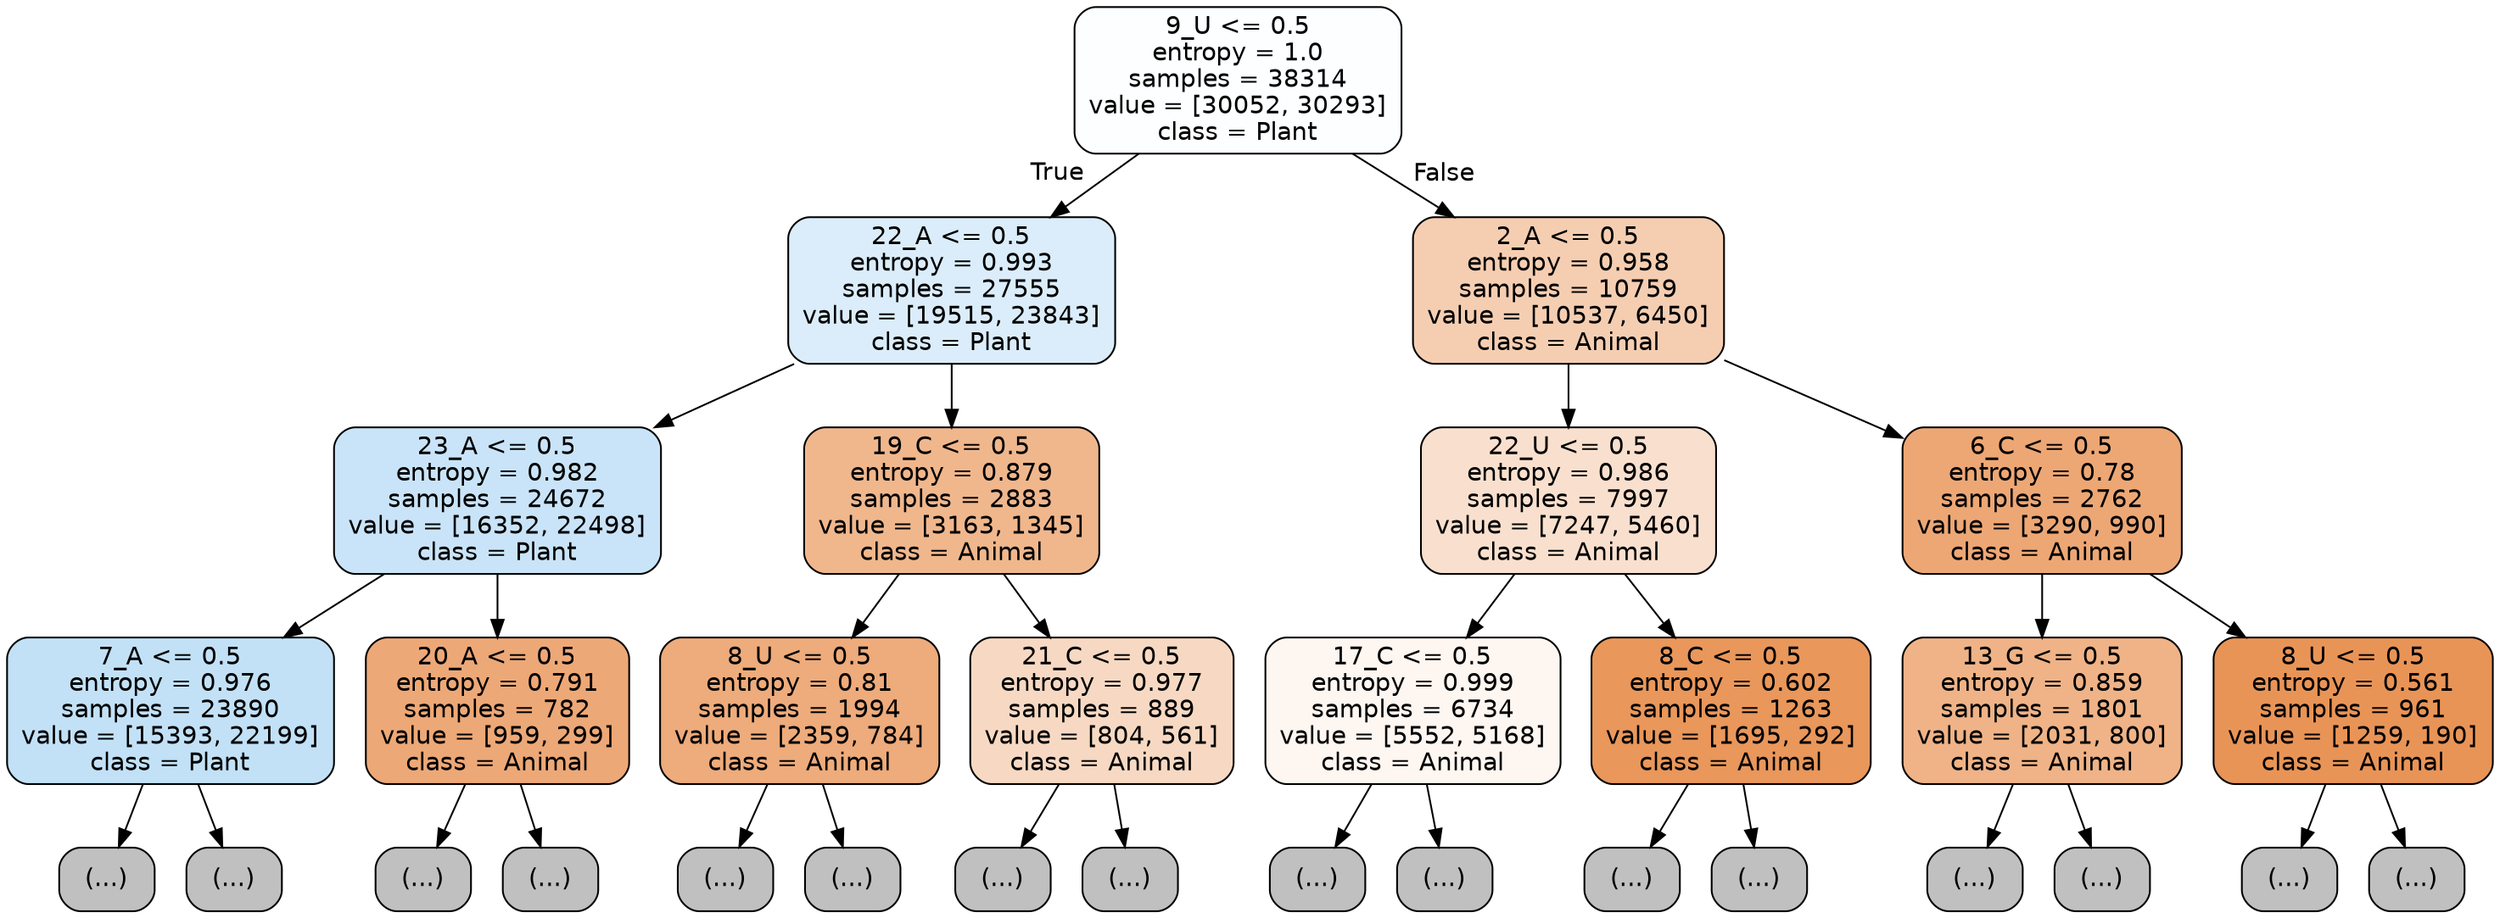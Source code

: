digraph Tree {
node [shape=box, style="filled, rounded", color="black", fontname="helvetica"] ;
edge [fontname="helvetica"] ;
0 [label="9_U <= 0.5\nentropy = 1.0\nsamples = 38314\nvalue = [30052, 30293]\nclass = Plant", fillcolor="#fdfeff"] ;
1 [label="22_A <= 0.5\nentropy = 0.993\nsamples = 27555\nvalue = [19515, 23843]\nclass = Plant", fillcolor="#dbedfa"] ;
0 -> 1 [labeldistance=2.5, labelangle=45, headlabel="True"] ;
2 [label="23_A <= 0.5\nentropy = 0.982\nsamples = 24672\nvalue = [16352, 22498]\nclass = Plant", fillcolor="#c9e4f8"] ;
1 -> 2 ;
3 [label="7_A <= 0.5\nentropy = 0.976\nsamples = 23890\nvalue = [15393, 22199]\nclass = Plant", fillcolor="#c2e1f7"] ;
2 -> 3 ;
4 [label="(...)", fillcolor="#C0C0C0"] ;
3 -> 4 ;
7399 [label="(...)", fillcolor="#C0C0C0"] ;
3 -> 7399 ;
10168 [label="20_A <= 0.5\nentropy = 0.791\nsamples = 782\nvalue = [959, 299]\nclass = Animal", fillcolor="#eda877"] ;
2 -> 10168 ;
10169 [label="(...)", fillcolor="#C0C0C0"] ;
10168 -> 10169 ;
10472 [label="(...)", fillcolor="#C0C0C0"] ;
10168 -> 10472 ;
10571 [label="19_C <= 0.5\nentropy = 0.879\nsamples = 2883\nvalue = [3163, 1345]\nclass = Animal", fillcolor="#f0b78d"] ;
1 -> 10571 ;
10572 [label="8_U <= 0.5\nentropy = 0.81\nsamples = 1994\nvalue = [2359, 784]\nclass = Animal", fillcolor="#eeab7b"] ;
10571 -> 10572 ;
10573 [label="(...)", fillcolor="#C0C0C0"] ;
10572 -> 10573 ;
11318 [label="(...)", fillcolor="#C0C0C0"] ;
10572 -> 11318 ;
11571 [label="21_C <= 0.5\nentropy = 0.977\nsamples = 889\nvalue = [804, 561]\nclass = Animal", fillcolor="#f7d9c3"] ;
10571 -> 11571 ;
11572 [label="(...)", fillcolor="#C0C0C0"] ;
11571 -> 11572 ;
11821 [label="(...)", fillcolor="#C0C0C0"] ;
11571 -> 11821 ;
11916 [label="2_A <= 0.5\nentropy = 0.958\nsamples = 10759\nvalue = [10537, 6450]\nclass = Animal", fillcolor="#f5ceb2"] ;
0 -> 11916 [labeldistance=2.5, labelangle=-45, headlabel="False"] ;
11917 [label="22_U <= 0.5\nentropy = 0.986\nsamples = 7997\nvalue = [7247, 5460]\nclass = Animal", fillcolor="#f9e0ce"] ;
11916 -> 11917 ;
11918 [label="17_C <= 0.5\nentropy = 0.999\nsamples = 6734\nvalue = [5552, 5168]\nclass = Animal", fillcolor="#fdf6f1"] ;
11917 -> 11918 ;
11919 [label="(...)", fillcolor="#C0C0C0"] ;
11918 -> 11919 ;
14458 [label="(...)", fillcolor="#C0C0C0"] ;
11918 -> 14458 ;
15209 [label="8_C <= 0.5\nentropy = 0.602\nsamples = 1263\nvalue = [1695, 292]\nclass = Animal", fillcolor="#e9975b"] ;
11917 -> 15209 ;
15210 [label="(...)", fillcolor="#C0C0C0"] ;
15209 -> 15210 ;
15509 [label="(...)", fillcolor="#C0C0C0"] ;
15209 -> 15509 ;
15616 [label="6_C <= 0.5\nentropy = 0.78\nsamples = 2762\nvalue = [3290, 990]\nclass = Animal", fillcolor="#eda775"] ;
11916 -> 15616 ;
15617 [label="13_G <= 0.5\nentropy = 0.859\nsamples = 1801\nvalue = [2031, 800]\nclass = Animal", fillcolor="#efb387"] ;
15616 -> 15617 ;
15618 [label="(...)", fillcolor="#C0C0C0"] ;
15617 -> 15618 ;
16243 [label="(...)", fillcolor="#C0C0C0"] ;
15617 -> 16243 ;
16484 [label="8_U <= 0.5\nentropy = 0.561\nsamples = 961\nvalue = [1259, 190]\nclass = Animal", fillcolor="#e99457"] ;
15616 -> 16484 ;
16485 [label="(...)", fillcolor="#C0C0C0"] ;
16484 -> 16485 ;
16670 [label="(...)", fillcolor="#C0C0C0"] ;
16484 -> 16670 ;
}